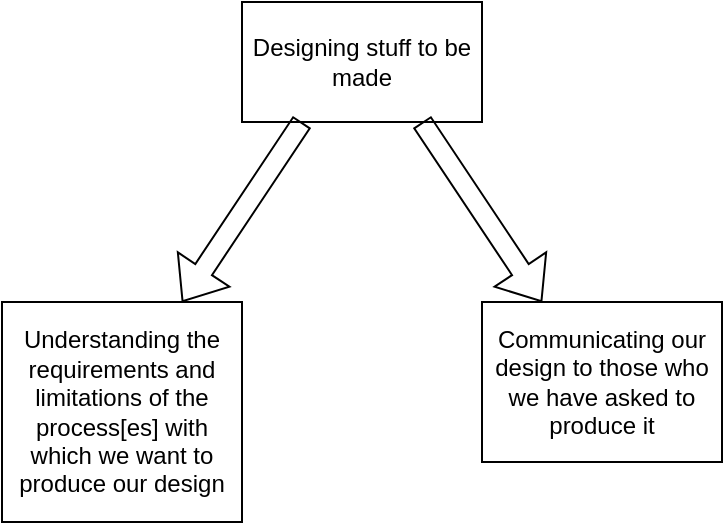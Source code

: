 <mxfile version="24.7.7">
  <diagram name="Page-1" id="qWunaUv_2kfBU1KMs8La">
    <mxGraphModel dx="983" dy="658" grid="1" gridSize="10" guides="1" tooltips="1" connect="1" arrows="1" fold="1" page="1" pageScale="1" pageWidth="850" pageHeight="1100" math="0" shadow="0">
      <root>
        <mxCell id="0" />
        <mxCell id="1" parent="0" />
        <mxCell id="7gFYJCi82lUbpyHwCXP3-1" value="Designing stuff to be made" style="rounded=0;whiteSpace=wrap;html=1;" vertex="1" parent="1">
          <mxGeometry x="360" y="200" width="120" height="60" as="geometry" />
        </mxCell>
        <mxCell id="7gFYJCi82lUbpyHwCXP3-2" value="Understanding the requirements and limitations of the process[es] with which we want to produce our design" style="rounded=0;whiteSpace=wrap;html=1;" vertex="1" parent="1">
          <mxGeometry x="240" y="350" width="120" height="110" as="geometry" />
        </mxCell>
        <mxCell id="7gFYJCi82lUbpyHwCXP3-3" value="Communicating our design to those who we have asked to produce it" style="rounded=0;whiteSpace=wrap;html=1;" vertex="1" parent="1">
          <mxGeometry x="480" y="350" width="120" height="80" as="geometry" />
        </mxCell>
        <mxCell id="7gFYJCi82lUbpyHwCXP3-4" value="" style="shape=flexArrow;endArrow=classic;html=1;rounded=0;exitX=0.25;exitY=1;exitDx=0;exitDy=0;entryX=0.75;entryY=0;entryDx=0;entryDy=0;" edge="1" parent="1" source="7gFYJCi82lUbpyHwCXP3-1" target="7gFYJCi82lUbpyHwCXP3-2">
          <mxGeometry width="50" height="50" relative="1" as="geometry">
            <mxPoint x="400" y="370" as="sourcePoint" />
            <mxPoint x="450" y="320" as="targetPoint" />
          </mxGeometry>
        </mxCell>
        <mxCell id="7gFYJCi82lUbpyHwCXP3-5" value="" style="shape=flexArrow;endArrow=classic;html=1;rounded=0;exitX=0.75;exitY=1;exitDx=0;exitDy=0;entryX=0.25;entryY=0;entryDx=0;entryDy=0;" edge="1" parent="1" source="7gFYJCi82lUbpyHwCXP3-1" target="7gFYJCi82lUbpyHwCXP3-3">
          <mxGeometry width="50" height="50" relative="1" as="geometry">
            <mxPoint x="400" y="370" as="sourcePoint" />
            <mxPoint x="450" y="320" as="targetPoint" />
          </mxGeometry>
        </mxCell>
      </root>
    </mxGraphModel>
  </diagram>
</mxfile>
